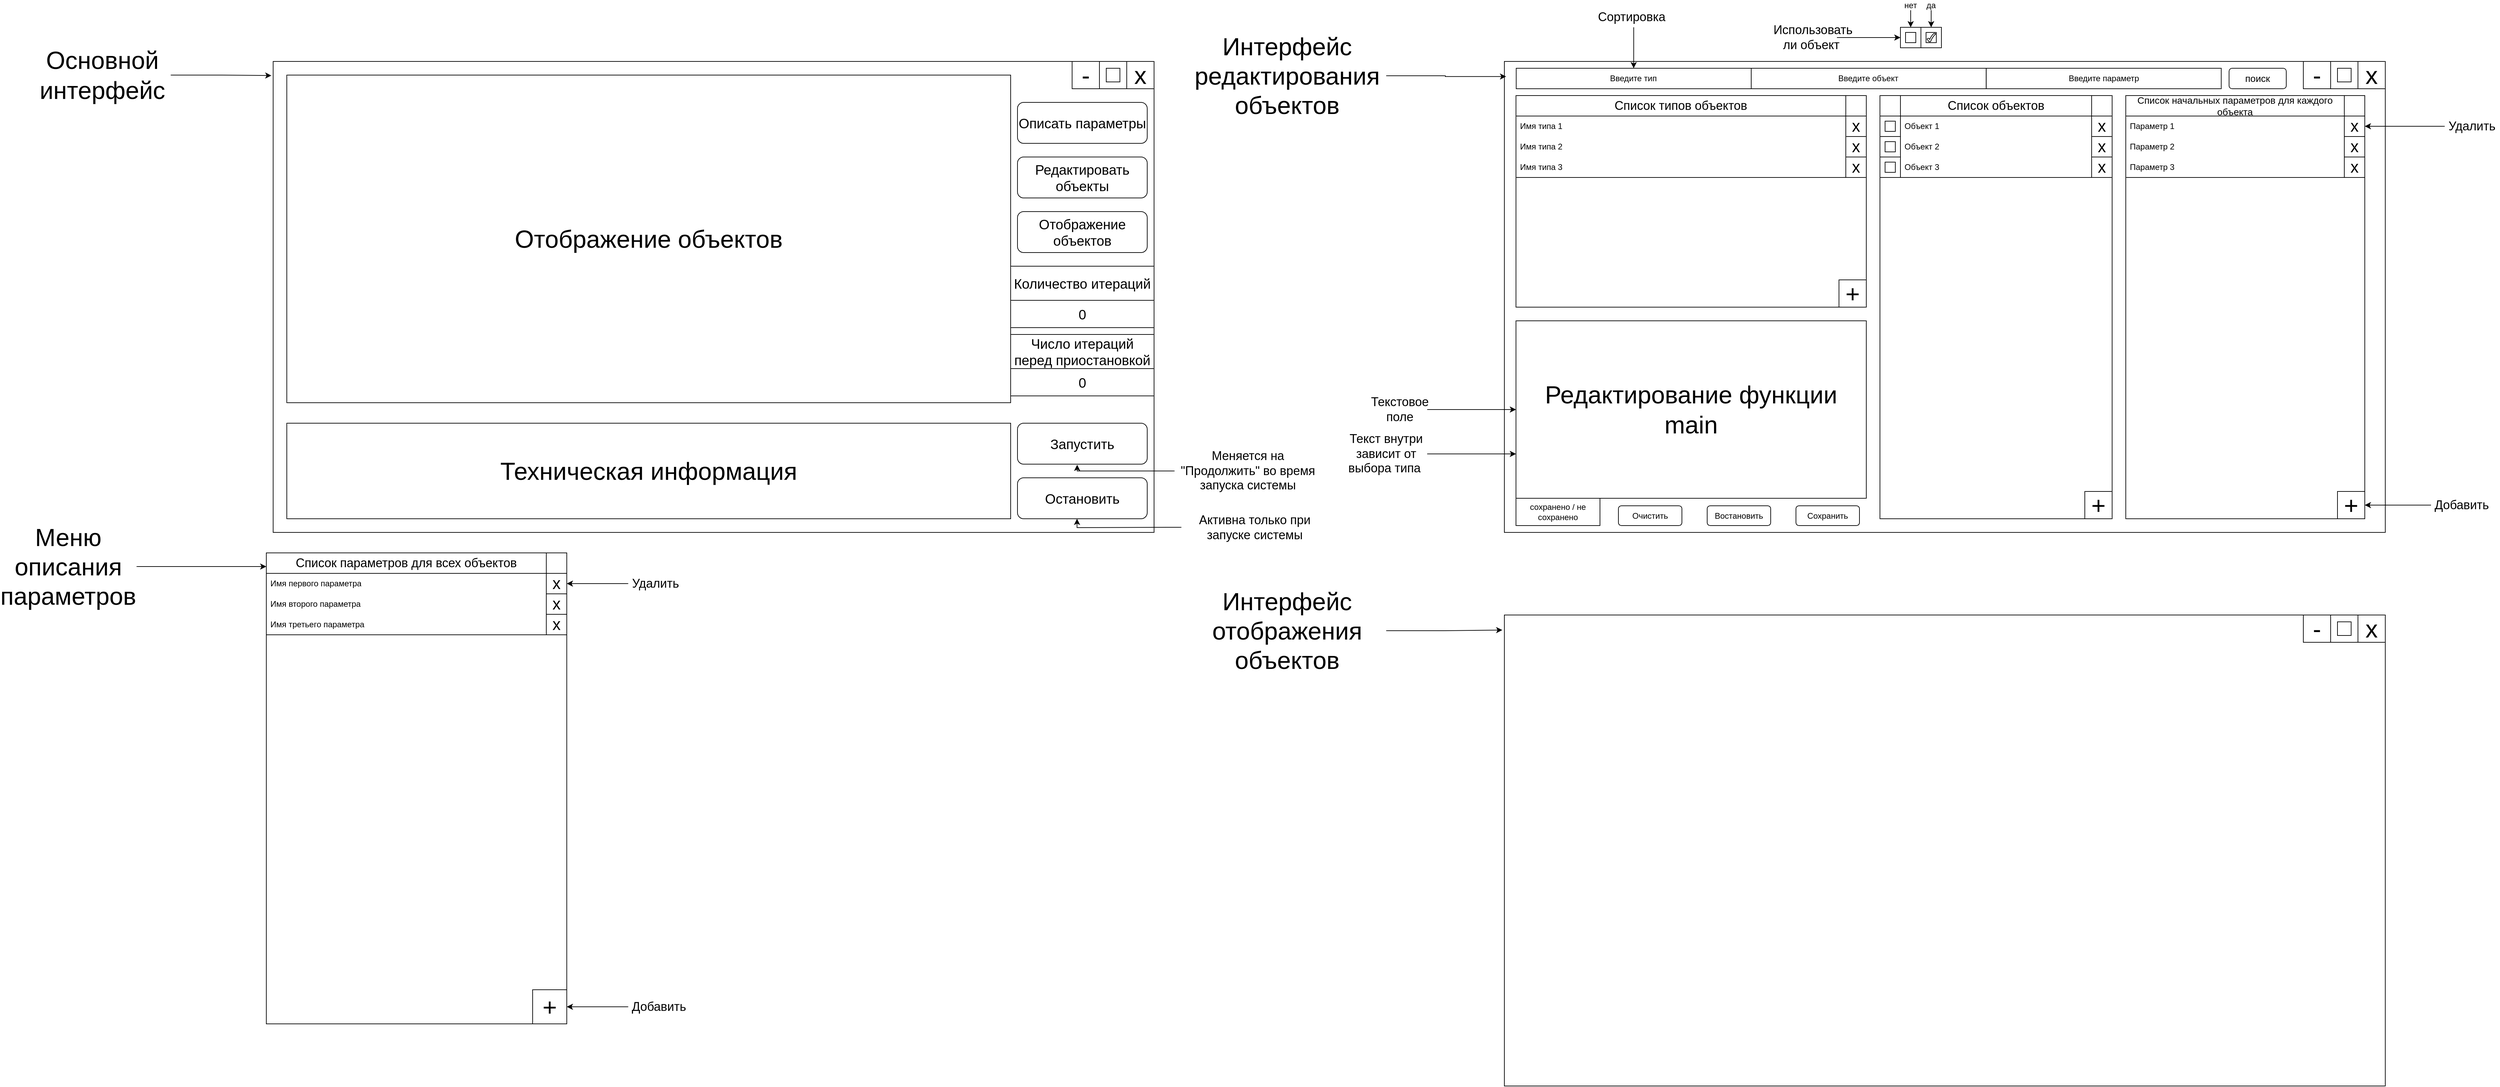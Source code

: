 <mxfile version="26.2.10">
  <diagram name="Страница — 1" id="D-lWrhjqLc9S67s6Voju">
    <mxGraphModel dx="2318" dy="774" grid="1" gridSize="10" guides="1" tooltips="1" connect="1" arrows="1" fold="1" page="1" pageScale="1" pageWidth="827" pageHeight="1169" math="0" shadow="0">
      <root>
        <mxCell id="0" />
        <mxCell id="1" parent="0" />
        <mxCell id="NePE-h_1Sk6IlCAuHnae-1" value="" style="rounded=0;whiteSpace=wrap;html=1;" parent="1" vertex="1">
          <mxGeometry x="220" y="100" width="1290" height="690" as="geometry" />
        </mxCell>
        <mxCell id="NePE-h_1Sk6IlCAuHnae-2" value="&lt;font style=&quot;font-size: 36px;&quot;&gt;Отображение объектов&lt;/font&gt;" style="rounded=0;whiteSpace=wrap;html=1;" parent="1" vertex="1">
          <mxGeometry x="240" y="120" width="1060" height="480" as="geometry" />
        </mxCell>
        <mxCell id="NePE-h_1Sk6IlCAuHnae-11" value="" style="group" parent="1" vertex="1" connectable="0">
          <mxGeometry x="1390" y="100" width="120" height="40" as="geometry" />
        </mxCell>
        <mxCell id="NePE-h_1Sk6IlCAuHnae-7" value="&lt;font style=&quot;font-size: 36px;&quot;&gt;х&lt;/font&gt;" style="rounded=0;whiteSpace=wrap;html=1;align=center;" parent="NePE-h_1Sk6IlCAuHnae-11" vertex="1">
          <mxGeometry x="80" width="40" height="40" as="geometry" />
        </mxCell>
        <mxCell id="NePE-h_1Sk6IlCAuHnae-8" value="" style="rounded=0;whiteSpace=wrap;html=1;align=center;" parent="NePE-h_1Sk6IlCAuHnae-11" vertex="1">
          <mxGeometry x="40" width="40" height="40" as="geometry" />
        </mxCell>
        <mxCell id="NePE-h_1Sk6IlCAuHnae-9" value="&lt;font style=&quot;font-size: 36px;&quot;&gt;-&lt;/font&gt;" style="rounded=0;whiteSpace=wrap;html=1;align=center;" parent="NePE-h_1Sk6IlCAuHnae-11" vertex="1">
          <mxGeometry width="40" height="40" as="geometry" />
        </mxCell>
        <mxCell id="NePE-h_1Sk6IlCAuHnae-10" value="" style="rounded=0;whiteSpace=wrap;html=1;align=center;" parent="NePE-h_1Sk6IlCAuHnae-11" vertex="1">
          <mxGeometry x="50" y="10" width="20" height="20" as="geometry" />
        </mxCell>
        <mxCell id="1PRl7FTFAPTUtKLuEqwz-1" value="&lt;font style=&quot;font-size: 20px;&quot;&gt;Редактировать объекты&lt;/font&gt;" style="rounded=1;whiteSpace=wrap;html=1;" parent="1" vertex="1">
          <mxGeometry x="1310" y="240" width="190" height="60" as="geometry" />
        </mxCell>
        <mxCell id="1PRl7FTFAPTUtKLuEqwz-2" value="&lt;font style=&quot;font-size: 20px;&quot;&gt;Описать параметры&lt;/font&gt;" style="rounded=1;whiteSpace=wrap;html=1;" parent="1" vertex="1">
          <mxGeometry x="1310" y="160" width="190" height="60" as="geometry" />
        </mxCell>
        <mxCell id="1PRl7FTFAPTUtKLuEqwz-4" value="&lt;span style=&quot;font-size: 20px;&quot;&gt;Остановить&lt;/span&gt;" style="rounded=1;whiteSpace=wrap;html=1;" parent="1" vertex="1">
          <mxGeometry x="1310" y="710" width="190" height="60" as="geometry" />
        </mxCell>
        <mxCell id="1PRl7FTFAPTUtKLuEqwz-8" value="&lt;font style=&quot;font-size: 36px;&quot;&gt;Техническая информация&lt;/font&gt;" style="rounded=0;whiteSpace=wrap;html=1;" parent="1" vertex="1">
          <mxGeometry x="240" y="630" width="1060" height="140" as="geometry" />
        </mxCell>
        <mxCell id="1PRl7FTFAPTUtKLuEqwz-34" value="" style="group" parent="1" vertex="1" connectable="0">
          <mxGeometry x="210" y="820" width="440" height="690" as="geometry" />
        </mxCell>
        <mxCell id="1PRl7FTFAPTUtKLuEqwz-9" value="" style="rounded=0;whiteSpace=wrap;html=1;" parent="1PRl7FTFAPTUtKLuEqwz-34" vertex="1">
          <mxGeometry width="440" height="690" as="geometry" />
        </mxCell>
        <mxCell id="1PRl7FTFAPTUtKLuEqwz-11" value="&lt;font style=&quot;font-size: 18px;&quot;&gt;Список параметров для всех объектов&lt;/font&gt;" style="swimlane;fontStyle=0;childLayout=stackLayout;horizontal=1;startSize=30;horizontalStack=0;resizeParent=1;resizeParentMax=0;resizeLast=0;collapsible=1;marginBottom=0;whiteSpace=wrap;html=1;" parent="1PRl7FTFAPTUtKLuEqwz-34" vertex="1">
          <mxGeometry width="410" height="120" as="geometry">
            <mxRectangle x="860" y="100" width="380" height="40" as="alternateBounds" />
          </mxGeometry>
        </mxCell>
        <mxCell id="1PRl7FTFAPTUtKLuEqwz-12" value="Имя первого параметра" style="text;strokeColor=none;fillColor=none;align=left;verticalAlign=middle;spacingLeft=4;spacingRight=4;overflow=hidden;points=[[0,0.5],[1,0.5]];portConstraint=eastwest;rotatable=0;whiteSpace=wrap;html=1;" parent="1PRl7FTFAPTUtKLuEqwz-11" vertex="1">
          <mxGeometry y="30" width="410" height="30" as="geometry" />
        </mxCell>
        <mxCell id="1PRl7FTFAPTUtKLuEqwz-13" value="Имя второго параметра" style="text;strokeColor=none;fillColor=none;align=left;verticalAlign=middle;spacingLeft=4;spacingRight=4;overflow=hidden;points=[[0,0.5],[1,0.5]];portConstraint=eastwest;rotatable=0;whiteSpace=wrap;html=1;" parent="1PRl7FTFAPTUtKLuEqwz-11" vertex="1">
          <mxGeometry y="60" width="410" height="30" as="geometry" />
        </mxCell>
        <mxCell id="1PRl7FTFAPTUtKLuEqwz-14" value="Имя третьего параметра" style="text;strokeColor=none;fillColor=none;align=left;verticalAlign=middle;spacingLeft=4;spacingRight=4;overflow=hidden;points=[[0,0.5],[1,0.5]];portConstraint=eastwest;rotatable=0;whiteSpace=wrap;html=1;" parent="1PRl7FTFAPTUtKLuEqwz-11" vertex="1">
          <mxGeometry y="90" width="410" height="30" as="geometry" />
        </mxCell>
        <mxCell id="1PRl7FTFAPTUtKLuEqwz-28" value="&lt;font style=&quot;font-size: 24px;&quot;&gt;х&lt;/font&gt;" style="rounded=0;whiteSpace=wrap;html=1;align=center;" parent="1PRl7FTFAPTUtKLuEqwz-34" vertex="1">
          <mxGeometry x="410" y="90" width="30" height="30" as="geometry" />
        </mxCell>
        <mxCell id="1PRl7FTFAPTUtKLuEqwz-30" value="&lt;font style=&quot;font-size: 24px;&quot;&gt;х&lt;/font&gt;" style="rounded=0;whiteSpace=wrap;html=1;align=center;" parent="1PRl7FTFAPTUtKLuEqwz-34" vertex="1">
          <mxGeometry x="410" y="60" width="30" height="30" as="geometry" />
        </mxCell>
        <mxCell id="1PRl7FTFAPTUtKLuEqwz-31" value="&lt;font style=&quot;font-size: 24px;&quot;&gt;х&lt;/font&gt;" style="rounded=0;whiteSpace=wrap;html=1;align=center;" parent="1PRl7FTFAPTUtKLuEqwz-34" vertex="1">
          <mxGeometry x="410" y="30" width="30" height="30" as="geometry" />
        </mxCell>
        <mxCell id="1PRl7FTFAPTUtKLuEqwz-33" value="&lt;font style=&quot;font-size: 36px;&quot;&gt;+&lt;/font&gt;" style="rounded=0;whiteSpace=wrap;html=1;align=center;" parent="1PRl7FTFAPTUtKLuEqwz-34" vertex="1">
          <mxGeometry x="390" y="640" width="50" height="50" as="geometry" />
        </mxCell>
        <mxCell id="1PRl7FTFAPTUtKLuEqwz-35" value="&lt;font style=&quot;font-size: 36px;&quot;&gt;Основной интерфейс&lt;/font&gt;" style="text;html=1;align=center;verticalAlign=middle;whiteSpace=wrap;rounded=0;" parent="1" vertex="1">
          <mxGeometry x="-130" y="45" width="200" height="150" as="geometry" />
        </mxCell>
        <mxCell id="1PRl7FTFAPTUtKLuEqwz-38" style="edgeStyle=orthogonalEdgeStyle;rounded=0;orthogonalLoop=1;jettySize=auto;html=1;entryX=0;entryY=0.167;entryDx=0;entryDy=0;entryPerimeter=0;" parent="1" source="1PRl7FTFAPTUtKLuEqwz-37" target="1PRl7FTFAPTUtKLuEqwz-11" edge="1">
          <mxGeometry relative="1" as="geometry">
            <mxPoint x="210.0" y="875" as="targetPoint" />
          </mxGeometry>
        </mxCell>
        <mxCell id="1PRl7FTFAPTUtKLuEqwz-37" value="&lt;font style=&quot;font-size: 36px;&quot;&gt;Меню описания параметров&lt;/font&gt;" style="text;html=1;align=center;verticalAlign=middle;whiteSpace=wrap;rounded=0;" parent="1" vertex="1">
          <mxGeometry x="-180" y="765" width="200" height="150" as="geometry" />
        </mxCell>
        <mxCell id="1PRl7FTFAPTUtKLuEqwz-39" style="edgeStyle=orthogonalEdgeStyle;rounded=0;orthogonalLoop=1;jettySize=auto;html=1;entryX=-0.002;entryY=0.03;entryDx=0;entryDy=0;entryPerimeter=0;" parent="1" source="1PRl7FTFAPTUtKLuEqwz-35" target="NePE-h_1Sk6IlCAuHnae-1" edge="1">
          <mxGeometry relative="1" as="geometry" />
        </mxCell>
        <mxCell id="1PRl7FTFAPTUtKLuEqwz-40" value="" style="group" parent="1" vertex="1" connectable="0">
          <mxGeometry x="2023" y="100" width="1290" height="770" as="geometry" />
        </mxCell>
        <mxCell id="NePE-h_1Sk6IlCAuHnae-3" value="" style="rounded=0;whiteSpace=wrap;html=1;" parent="1PRl7FTFAPTUtKLuEqwz-40" vertex="1">
          <mxGeometry width="1290" height="690" as="geometry" />
        </mxCell>
        <mxCell id="NePE-h_1Sk6IlCAuHnae-12" value="" style="group" parent="1PRl7FTFAPTUtKLuEqwz-40" vertex="1" connectable="0">
          <mxGeometry x="1170" width="120" height="40" as="geometry" />
        </mxCell>
        <mxCell id="NePE-h_1Sk6IlCAuHnae-13" value="&lt;font style=&quot;font-size: 36px;&quot;&gt;х&lt;/font&gt;" style="rounded=0;whiteSpace=wrap;html=1;align=center;" parent="NePE-h_1Sk6IlCAuHnae-12" vertex="1">
          <mxGeometry x="80" width="40" height="40" as="geometry" />
        </mxCell>
        <mxCell id="NePE-h_1Sk6IlCAuHnae-14" value="" style="rounded=0;whiteSpace=wrap;html=1;align=center;" parent="NePE-h_1Sk6IlCAuHnae-12" vertex="1">
          <mxGeometry x="40" width="40" height="40" as="geometry" />
        </mxCell>
        <mxCell id="NePE-h_1Sk6IlCAuHnae-15" value="&lt;font style=&quot;font-size: 36px;&quot;&gt;-&lt;/font&gt;" style="rounded=0;whiteSpace=wrap;html=1;align=center;" parent="NePE-h_1Sk6IlCAuHnae-12" vertex="1">
          <mxGeometry width="40" height="40" as="geometry" />
        </mxCell>
        <mxCell id="NePE-h_1Sk6IlCAuHnae-16" value="" style="rounded=0;whiteSpace=wrap;html=1;align=center;" parent="NePE-h_1Sk6IlCAuHnae-12" vertex="1">
          <mxGeometry x="50" y="10" width="20" height="20" as="geometry" />
        </mxCell>
        <mxCell id="VOtrUeMJQokVgE4UoooD-1" value="" style="rounded=0;whiteSpace=wrap;html=1;" vertex="1" parent="1PRl7FTFAPTUtKLuEqwz-40">
          <mxGeometry x="17" y="50" width="513" height="310" as="geometry" />
        </mxCell>
        <mxCell id="VOtrUeMJQokVgE4UoooD-2" value="&lt;font style=&quot;font-size: 36px;&quot;&gt;Редактирование функции main&lt;/font&gt;" style="rounded=0;whiteSpace=wrap;html=1;" vertex="1" parent="1PRl7FTFAPTUtKLuEqwz-40">
          <mxGeometry x="17" y="380" width="513" height="260" as="geometry" />
        </mxCell>
        <mxCell id="VOtrUeMJQokVgE4UoooD-3" value="" style="rounded=0;whiteSpace=wrap;html=1;" vertex="1" parent="1PRl7FTFAPTUtKLuEqwz-40">
          <mxGeometry x="550" y="50" width="340" height="620" as="geometry" />
        </mxCell>
        <mxCell id="VOtrUeMJQokVgE4UoooD-4" value="" style="rounded=0;whiteSpace=wrap;html=1;" vertex="1" parent="1PRl7FTFAPTUtKLuEqwz-40">
          <mxGeometry x="910" y="50" width="350" height="620" as="geometry" />
        </mxCell>
        <mxCell id="VOtrUeMJQokVgE4UoooD-5" value="&lt;font style=&quot;font-size: 18px;&quot;&gt;Список типов объектов&lt;/font&gt;" style="swimlane;fontStyle=0;childLayout=stackLayout;horizontal=1;startSize=30;horizontalStack=0;resizeParent=1;resizeParentMax=0;resizeLast=0;collapsible=1;marginBottom=0;whiteSpace=wrap;html=1;" vertex="1" parent="1PRl7FTFAPTUtKLuEqwz-40">
          <mxGeometry x="17" y="50" width="483" height="120" as="geometry" />
        </mxCell>
        <mxCell id="VOtrUeMJQokVgE4UoooD-7" value="Имя типа 1" style="text;strokeColor=none;fillColor=none;align=left;verticalAlign=middle;spacingLeft=4;spacingRight=4;overflow=hidden;points=[[0,0.5],[1,0.5]];portConstraint=eastwest;rotatable=0;whiteSpace=wrap;html=1;" vertex="1" parent="VOtrUeMJQokVgE4UoooD-5">
          <mxGeometry y="30" width="483" height="30" as="geometry" />
        </mxCell>
        <mxCell id="VOtrUeMJQokVgE4UoooD-8" value="Имя типа 2" style="text;strokeColor=none;fillColor=none;align=left;verticalAlign=middle;spacingLeft=4;spacingRight=4;overflow=hidden;points=[[0,0.5],[1,0.5]];portConstraint=eastwest;rotatable=0;whiteSpace=wrap;html=1;" vertex="1" parent="VOtrUeMJQokVgE4UoooD-5">
          <mxGeometry y="60" width="483" height="30" as="geometry" />
        </mxCell>
        <mxCell id="VOtrUeMJQokVgE4UoooD-9" value="Имя типа 3" style="text;strokeColor=none;fillColor=none;align=left;verticalAlign=middle;spacingLeft=4;spacingRight=4;overflow=hidden;points=[[0,0.5],[1,0.5]];portConstraint=eastwest;rotatable=0;whiteSpace=wrap;html=1;" vertex="1" parent="VOtrUeMJQokVgE4UoooD-5">
          <mxGeometry y="90" width="483" height="30" as="geometry" />
        </mxCell>
        <mxCell id="VOtrUeMJQokVgE4UoooD-20" value="&lt;font style=&quot;font-size: 36px;&quot;&gt;+&lt;/font&gt;" style="rounded=0;whiteSpace=wrap;html=1;align=center;" vertex="1" parent="1PRl7FTFAPTUtKLuEqwz-40">
          <mxGeometry x="490" y="320" width="40" height="40" as="geometry" />
        </mxCell>
        <mxCell id="VOtrUeMJQokVgE4UoooD-21" value="&lt;font style=&quot;font-size: 36px;&quot;&gt;+&lt;/font&gt;" style="rounded=0;whiteSpace=wrap;html=1;align=center;" vertex="1" parent="1PRl7FTFAPTUtKLuEqwz-40">
          <mxGeometry x="850" y="630" width="40" height="40" as="geometry" />
        </mxCell>
        <mxCell id="VOtrUeMJQokVgE4UoooD-22" value="&lt;font style=&quot;font-size: 36px;&quot;&gt;+&lt;/font&gt;" style="rounded=0;whiteSpace=wrap;html=1;align=center;" vertex="1" parent="1PRl7FTFAPTUtKLuEqwz-40">
          <mxGeometry x="1220" y="630" width="40" height="40" as="geometry" />
        </mxCell>
        <mxCell id="VOtrUeMJQokVgE4UoooD-33" value="&lt;font style=&quot;font-size: 24px;&quot;&gt;х&lt;/font&gt;" style="rounded=0;whiteSpace=wrap;html=1;align=center;" vertex="1" parent="1PRl7FTFAPTUtKLuEqwz-40">
          <mxGeometry x="500" y="80" width="30" height="30" as="geometry" />
        </mxCell>
        <mxCell id="VOtrUeMJQokVgE4UoooD-53" value="&lt;font style=&quot;font-size: 24px;&quot;&gt;х&lt;/font&gt;" style="rounded=0;whiteSpace=wrap;html=1;align=center;" vertex="1" parent="1PRl7FTFAPTUtKLuEqwz-40">
          <mxGeometry x="500" y="110" width="30" height="30" as="geometry" />
        </mxCell>
        <mxCell id="VOtrUeMJQokVgE4UoooD-54" value="&lt;font style=&quot;font-size: 24px;&quot;&gt;х&lt;/font&gt;" style="rounded=0;whiteSpace=wrap;html=1;align=center;" vertex="1" parent="1PRl7FTFAPTUtKLuEqwz-40">
          <mxGeometry x="500" y="140" width="30" height="30" as="geometry" />
        </mxCell>
        <mxCell id="VOtrUeMJQokVgE4UoooD-97" value="&lt;font style=&quot;font-size: 18px;&quot;&gt;Список объектов&lt;/font&gt;" style="swimlane;fontStyle=0;childLayout=stackLayout;horizontal=1;startSize=30;horizontalStack=0;resizeParent=1;resizeParentMax=0;resizeLast=0;collapsible=1;marginBottom=0;whiteSpace=wrap;html=1;" vertex="1" parent="1PRl7FTFAPTUtKLuEqwz-40">
          <mxGeometry x="580" y="50" width="280" height="120" as="geometry" />
        </mxCell>
        <mxCell id="VOtrUeMJQokVgE4UoooD-98" value="Объект 1" style="text;strokeColor=none;fillColor=none;align=left;verticalAlign=middle;spacingLeft=4;spacingRight=4;overflow=hidden;points=[[0,0.5],[1,0.5]];portConstraint=eastwest;rotatable=0;whiteSpace=wrap;html=1;" vertex="1" parent="VOtrUeMJQokVgE4UoooD-97">
          <mxGeometry y="30" width="280" height="30" as="geometry" />
        </mxCell>
        <mxCell id="VOtrUeMJQokVgE4UoooD-99" value="Объект 2" style="text;strokeColor=none;fillColor=none;align=left;verticalAlign=middle;spacingLeft=4;spacingRight=4;overflow=hidden;points=[[0,0.5],[1,0.5]];portConstraint=eastwest;rotatable=0;whiteSpace=wrap;html=1;" vertex="1" parent="VOtrUeMJQokVgE4UoooD-97">
          <mxGeometry y="60" width="280" height="30" as="geometry" />
        </mxCell>
        <mxCell id="VOtrUeMJQokVgE4UoooD-100" value="Объект 3" style="text;strokeColor=none;fillColor=none;align=left;verticalAlign=middle;spacingLeft=4;spacingRight=4;overflow=hidden;points=[[0,0.5],[1,0.5]];portConstraint=eastwest;rotatable=0;whiteSpace=wrap;html=1;" vertex="1" parent="VOtrUeMJQokVgE4UoooD-97">
          <mxGeometry y="90" width="280" height="30" as="geometry" />
        </mxCell>
        <mxCell id="VOtrUeMJQokVgE4UoooD-101" value="&lt;font style=&quot;font-size: 24px;&quot;&gt;х&lt;/font&gt;" style="rounded=0;whiteSpace=wrap;html=1;align=center;" vertex="1" parent="1PRl7FTFAPTUtKLuEqwz-40">
          <mxGeometry x="860" y="80" width="30" height="30" as="geometry" />
        </mxCell>
        <mxCell id="VOtrUeMJQokVgE4UoooD-102" value="&lt;font style=&quot;font-size: 24px;&quot;&gt;х&lt;/font&gt;" style="rounded=0;whiteSpace=wrap;html=1;align=center;" vertex="1" parent="1PRl7FTFAPTUtKLuEqwz-40">
          <mxGeometry x="860" y="110" width="30" height="30" as="geometry" />
        </mxCell>
        <mxCell id="VOtrUeMJQokVgE4UoooD-103" value="&lt;font style=&quot;font-size: 24px;&quot;&gt;х&lt;/font&gt;" style="rounded=0;whiteSpace=wrap;html=1;align=center;" vertex="1" parent="1PRl7FTFAPTUtKLuEqwz-40">
          <mxGeometry x="860" y="140" width="30" height="30" as="geometry" />
        </mxCell>
        <mxCell id="VOtrUeMJQokVgE4UoooD-104" value="&lt;font style=&quot;font-size: 14px;&quot;&gt;Список начальных параметров для каждого объекта&lt;/font&gt;" style="swimlane;fontStyle=0;childLayout=stackLayout;horizontal=1;startSize=30;horizontalStack=0;resizeParent=1;resizeParentMax=0;resizeLast=0;collapsible=1;marginBottom=0;whiteSpace=wrap;html=1;" vertex="1" parent="1PRl7FTFAPTUtKLuEqwz-40">
          <mxGeometry x="910" y="50" width="320" height="120" as="geometry" />
        </mxCell>
        <mxCell id="VOtrUeMJQokVgE4UoooD-105" value="Параметр 1" style="text;strokeColor=none;fillColor=none;align=left;verticalAlign=middle;spacingLeft=4;spacingRight=4;overflow=hidden;points=[[0,0.5],[1,0.5]];portConstraint=eastwest;rotatable=0;whiteSpace=wrap;html=1;" vertex="1" parent="VOtrUeMJQokVgE4UoooD-104">
          <mxGeometry y="30" width="320" height="30" as="geometry" />
        </mxCell>
        <mxCell id="VOtrUeMJQokVgE4UoooD-106" value="Параметр 2" style="text;strokeColor=none;fillColor=none;align=left;verticalAlign=middle;spacingLeft=4;spacingRight=4;overflow=hidden;points=[[0,0.5],[1,0.5]];portConstraint=eastwest;rotatable=0;whiteSpace=wrap;html=1;" vertex="1" parent="VOtrUeMJQokVgE4UoooD-104">
          <mxGeometry y="60" width="320" height="30" as="geometry" />
        </mxCell>
        <mxCell id="VOtrUeMJQokVgE4UoooD-107" value="Параметр 3" style="text;strokeColor=none;fillColor=none;align=left;verticalAlign=middle;spacingLeft=4;spacingRight=4;overflow=hidden;points=[[0,0.5],[1,0.5]];portConstraint=eastwest;rotatable=0;whiteSpace=wrap;html=1;" vertex="1" parent="VOtrUeMJQokVgE4UoooD-104">
          <mxGeometry y="90" width="320" height="30" as="geometry" />
        </mxCell>
        <mxCell id="VOtrUeMJQokVgE4UoooD-108" value="&lt;font style=&quot;font-size: 24px;&quot;&gt;х&lt;/font&gt;" style="rounded=0;whiteSpace=wrap;html=1;align=center;" vertex="1" parent="1PRl7FTFAPTUtKLuEqwz-40">
          <mxGeometry x="1230" y="80" width="30" height="30" as="geometry" />
        </mxCell>
        <mxCell id="VOtrUeMJQokVgE4UoooD-109" value="&lt;font style=&quot;font-size: 24px;&quot;&gt;х&lt;/font&gt;" style="rounded=0;whiteSpace=wrap;html=1;align=center;" vertex="1" parent="1PRl7FTFAPTUtKLuEqwz-40">
          <mxGeometry x="1230" y="110" width="30" height="30" as="geometry" />
        </mxCell>
        <mxCell id="VOtrUeMJQokVgE4UoooD-110" value="&lt;font style=&quot;font-size: 24px;&quot;&gt;х&lt;/font&gt;" style="rounded=0;whiteSpace=wrap;html=1;align=center;" vertex="1" parent="1PRl7FTFAPTUtKLuEqwz-40">
          <mxGeometry x="1230" y="140" width="30" height="30" as="geometry" />
        </mxCell>
        <mxCell id="VOtrUeMJQokVgE4UoooD-113" value="" style="group" vertex="1" connectable="0" parent="1PRl7FTFAPTUtKLuEqwz-40">
          <mxGeometry x="550" y="80" width="30" height="30" as="geometry" />
        </mxCell>
        <mxCell id="VOtrUeMJQokVgE4UoooD-111" value="" style="rounded=0;whiteSpace=wrap;html=1;align=center;" vertex="1" parent="VOtrUeMJQokVgE4UoooD-113">
          <mxGeometry width="30" height="30" as="geometry" />
        </mxCell>
        <mxCell id="VOtrUeMJQokVgE4UoooD-112" value="" style="rounded=0;whiteSpace=wrap;html=1;align=center;" vertex="1" parent="VOtrUeMJQokVgE4UoooD-113">
          <mxGeometry x="7.5" y="7.5" width="15" height="15" as="geometry" />
        </mxCell>
        <mxCell id="VOtrUeMJQokVgE4UoooD-115" value="" style="group" vertex="1" connectable="0" parent="1PRl7FTFAPTUtKLuEqwz-40">
          <mxGeometry x="550" y="110" width="30" height="30" as="geometry" />
        </mxCell>
        <mxCell id="VOtrUeMJQokVgE4UoooD-116" value="" style="rounded=0;whiteSpace=wrap;html=1;align=center;" vertex="1" parent="VOtrUeMJQokVgE4UoooD-115">
          <mxGeometry width="30" height="30" as="geometry" />
        </mxCell>
        <mxCell id="VOtrUeMJQokVgE4UoooD-117" value="" style="rounded=0;whiteSpace=wrap;html=1;align=center;" vertex="1" parent="VOtrUeMJQokVgE4UoooD-115">
          <mxGeometry x="7.5" y="7.5" width="15" height="15" as="geometry" />
        </mxCell>
        <mxCell id="VOtrUeMJQokVgE4UoooD-118" value="" style="group" vertex="1" connectable="0" parent="1PRl7FTFAPTUtKLuEqwz-40">
          <mxGeometry x="550" y="140" width="30" height="30" as="geometry" />
        </mxCell>
        <mxCell id="VOtrUeMJQokVgE4UoooD-119" value="" style="rounded=0;whiteSpace=wrap;html=1;align=center;" vertex="1" parent="VOtrUeMJQokVgE4UoooD-118">
          <mxGeometry width="30" height="30" as="geometry" />
        </mxCell>
        <mxCell id="VOtrUeMJQokVgE4UoooD-120" value="" style="rounded=0;whiteSpace=wrap;html=1;align=center;" vertex="1" parent="VOtrUeMJQokVgE4UoooD-118">
          <mxGeometry x="7.5" y="7.5" width="15" height="15" as="geometry" />
        </mxCell>
        <mxCell id="VOtrUeMJQokVgE4UoooD-160" value="Очистить" style="rounded=1;whiteSpace=wrap;html=1;" vertex="1" parent="1PRl7FTFAPTUtKLuEqwz-40">
          <mxGeometry x="167" y="651" width="93" height="29" as="geometry" />
        </mxCell>
        <mxCell id="VOtrUeMJQokVgE4UoooD-161" value="Востановить" style="rounded=1;whiteSpace=wrap;html=1;" vertex="1" parent="1PRl7FTFAPTUtKLuEqwz-40">
          <mxGeometry x="297" y="651" width="93" height="29" as="geometry" />
        </mxCell>
        <mxCell id="VOtrUeMJQokVgE4UoooD-162" value="Сохранить" style="rounded=1;whiteSpace=wrap;html=1;" vertex="1" parent="1PRl7FTFAPTUtKLuEqwz-40">
          <mxGeometry x="427" y="651" width="93" height="29" as="geometry" />
        </mxCell>
        <mxCell id="VOtrUeMJQokVgE4UoooD-185" value="" style="group" vertex="1" connectable="0" parent="1PRl7FTFAPTUtKLuEqwz-40">
          <mxGeometry x="155" y="10" width="990" height="30" as="geometry" />
        </mxCell>
        <mxCell id="VOtrUeMJQokVgE4UoooD-184" value="" style="group" vertex="1" connectable="0" parent="VOtrUeMJQokVgE4UoooD-185">
          <mxGeometry width="894.786" height="30" as="geometry" />
        </mxCell>
        <mxCell id="VOtrUeMJQokVgE4UoooD-182" value="" style="group" vertex="1" connectable="0" parent="VOtrUeMJQokVgE4UoooD-184">
          <mxGeometry width="757.126" height="30" as="geometry" />
        </mxCell>
        <mxCell id="VOtrUeMJQokVgE4UoooD-176" value="" style="group" vertex="1" connectable="0" parent="VOtrUeMJQokVgE4UoooD-182">
          <mxGeometry width="270.73" height="30" as="geometry" />
        </mxCell>
        <mxCell id="VOtrUeMJQokVgE4UoooD-177" value="Введите тип" style="rounded=0;whiteSpace=wrap;html=1;" vertex="1" parent="VOtrUeMJQokVgE4UoooD-176">
          <mxGeometry x="-137.659" width="344.148" height="30" as="geometry" />
        </mxCell>
        <mxCell id="VOtrUeMJQokVgE4UoooD-180" value="Введите объект" style="rounded=0;whiteSpace=wrap;html=1;" vertex="1" parent="VOtrUeMJQokVgE4UoooD-182">
          <mxGeometry x="206.489" width="344.148" height="30" as="geometry" />
        </mxCell>
        <mxCell id="VOtrUeMJQokVgE4UoooD-152" value="Введите параметр" style="rounded=0;whiteSpace=wrap;html=1;" vertex="1" parent="VOtrUeMJQokVgE4UoooD-184">
          <mxGeometry x="550.637" width="344.148" height="30" as="geometry" />
        </mxCell>
        <mxCell id="VOtrUeMJQokVgE4UoooD-181" value="&lt;font style=&quot;font-size: 14px;&quot;&gt;поиск&lt;/font&gt;" style="rounded=1;whiteSpace=wrap;html=1;" vertex="1" parent="VOtrUeMJQokVgE4UoooD-185">
          <mxGeometry x="906.257" width="83.743" height="30" as="geometry" />
        </mxCell>
        <mxCell id="VOtrUeMJQokVgE4UoooD-189" value="сохранено / не сохранено" style="rounded=0;whiteSpace=wrap;html=1;" vertex="1" parent="1PRl7FTFAPTUtKLuEqwz-40">
          <mxGeometry x="17" y="640" width="123" height="40" as="geometry" />
        </mxCell>
        <mxCell id="1PRl7FTFAPTUtKLuEqwz-41" value="&lt;font style=&quot;font-size: 36px;&quot;&gt;Интерфейс редактирования объектов&lt;/font&gt;" style="text;html=1;align=center;verticalAlign=middle;whiteSpace=wrap;rounded=0;" parent="1" vertex="1">
          <mxGeometry x="1560" y="46" width="290" height="150" as="geometry" />
        </mxCell>
        <mxCell id="1PRl7FTFAPTUtKLuEqwz-42" style="edgeStyle=orthogonalEdgeStyle;rounded=0;orthogonalLoop=1;jettySize=auto;html=1;entryX=0.002;entryY=0.032;entryDx=0;entryDy=0;entryPerimeter=0;" parent="1" source="1PRl7FTFAPTUtKLuEqwz-41" target="NePE-h_1Sk6IlCAuHnae-3" edge="1">
          <mxGeometry relative="1" as="geometry" />
        </mxCell>
        <mxCell id="1PRl7FTFAPTUtKLuEqwz-43" value="&lt;font style=&quot;font-size: 20px;&quot;&gt;Запустить&lt;/font&gt;" style="rounded=1;whiteSpace=wrap;html=1;" parent="1" vertex="1">
          <mxGeometry x="1310" y="630" width="190" height="60" as="geometry" />
        </mxCell>
        <mxCell id="1PRl7FTFAPTUtKLuEqwz-44" value="&lt;font style=&quot;font-size: 18px;&quot;&gt;Меняется на &quot;Продолжить&quot; во время запуска системы&lt;/font&gt;" style="text;html=1;align=center;verticalAlign=middle;whiteSpace=wrap;rounded=0;" parent="1" vertex="1">
          <mxGeometry x="1540" y="677.5" width="215" height="45" as="geometry" />
        </mxCell>
        <mxCell id="1PRl7FTFAPTUtKLuEqwz-46" style="edgeStyle=orthogonalEdgeStyle;rounded=0;orthogonalLoop=1;jettySize=auto;html=1;entryX=0.46;entryY=1.015;entryDx=0;entryDy=0;entryPerimeter=0;" parent="1" source="1PRl7FTFAPTUtKLuEqwz-44" target="1PRl7FTFAPTUtKLuEqwz-43" edge="1">
          <mxGeometry relative="1" as="geometry">
            <Array as="points">
              <mxPoint x="1397" y="700" />
            </Array>
          </mxGeometry>
        </mxCell>
        <mxCell id="1PRl7FTFAPTUtKLuEqwz-47" value="&lt;span style=&quot;font-size: 18px;&quot;&gt;Активна только при запуске системы&lt;/span&gt;" style="text;html=1;align=center;verticalAlign=middle;whiteSpace=wrap;rounded=0;" parent="1" vertex="1">
          <mxGeometry x="1550" y="760" width="215" height="45" as="geometry" />
        </mxCell>
        <mxCell id="1PRl7FTFAPTUtKLuEqwz-48" style="edgeStyle=orthogonalEdgeStyle;rounded=0;orthogonalLoop=1;jettySize=auto;html=1;entryX=0.459;entryY=1;entryDx=0;entryDy=0;entryPerimeter=0;" parent="1" source="1PRl7FTFAPTUtKLuEqwz-47" target="1PRl7FTFAPTUtKLuEqwz-4" edge="1">
          <mxGeometry relative="1" as="geometry">
            <Array as="points">
              <mxPoint x="1530" y="783" />
              <mxPoint x="1397" y="783" />
            </Array>
          </mxGeometry>
        </mxCell>
        <mxCell id="1PRl7FTFAPTUtKLuEqwz-58" value="" style="group" parent="1" vertex="1" connectable="0">
          <mxGeometry x="1300" y="500" width="210" height="90" as="geometry" />
        </mxCell>
        <mxCell id="1PRl7FTFAPTUtKLuEqwz-55" value="" style="group" parent="1PRl7FTFAPTUtKLuEqwz-58" vertex="1" connectable="0">
          <mxGeometry width="210" height="80" as="geometry" />
        </mxCell>
        <mxCell id="1PRl7FTFAPTUtKLuEqwz-57" value="&lt;span style=&quot;font-size: 20px;&quot;&gt;Число итераций перед приостановкой&lt;/span&gt;" style="rounded=0;whiteSpace=wrap;html=1;" parent="1PRl7FTFAPTUtKLuEqwz-55" vertex="1">
          <mxGeometry width="210" height="50" as="geometry" />
        </mxCell>
        <mxCell id="1PRl7FTFAPTUtKLuEqwz-56" value="&lt;font style=&quot;font-size: 20px;&quot;&gt;0&lt;/font&gt;" style="rounded=0;whiteSpace=wrap;html=1;" parent="1PRl7FTFAPTUtKLuEqwz-58" vertex="1">
          <mxGeometry y="50" width="210" height="40" as="geometry" />
        </mxCell>
        <mxCell id="1PRl7FTFAPTUtKLuEqwz-59" value="" style="group" parent="1" vertex="1" connectable="0">
          <mxGeometry x="1300" y="400" width="210" height="90" as="geometry" />
        </mxCell>
        <mxCell id="1PRl7FTFAPTUtKLuEqwz-54" value="" style="group" parent="1PRl7FTFAPTUtKLuEqwz-59" vertex="1" connectable="0">
          <mxGeometry width="210" height="50" as="geometry" />
        </mxCell>
        <mxCell id="1PRl7FTFAPTUtKLuEqwz-52" value="&lt;font style=&quot;font-size: 20px;&quot;&gt;Количество итераций&lt;/font&gt;" style="rounded=0;whiteSpace=wrap;html=1;" parent="1PRl7FTFAPTUtKLuEqwz-54" vertex="1">
          <mxGeometry width="210" height="50" as="geometry" />
        </mxCell>
        <mxCell id="1PRl7FTFAPTUtKLuEqwz-50" value="&lt;font style=&quot;font-size: 20px;&quot;&gt;0&lt;/font&gt;" style="rounded=0;whiteSpace=wrap;html=1;" parent="1PRl7FTFAPTUtKLuEqwz-59" vertex="1">
          <mxGeometry y="50" width="210" height="40" as="geometry" />
        </mxCell>
        <mxCell id="1PRl7FTFAPTUtKLuEqwz-60" value="&lt;font style=&quot;font-size: 20px;&quot;&gt;&lt;font style=&quot;&quot;&gt;Отображение &lt;/font&gt;&lt;font style=&quot;&quot;&gt;объектов&lt;/font&gt;&lt;/font&gt;" style="rounded=1;whiteSpace=wrap;html=1;" parent="1" vertex="1">
          <mxGeometry x="1310" y="320" width="190" height="60" as="geometry" />
        </mxCell>
        <mxCell id="1PRl7FTFAPTUtKLuEqwz-63" value="" style="group" parent="1" vertex="1" connectable="0">
          <mxGeometry x="2023" y="911" width="1290" height="690" as="geometry" />
        </mxCell>
        <mxCell id="1PRl7FTFAPTUtKLuEqwz-64" value="" style="rounded=0;whiteSpace=wrap;html=1;" parent="1PRl7FTFAPTUtKLuEqwz-63" vertex="1">
          <mxGeometry width="1290" height="690" as="geometry" />
        </mxCell>
        <mxCell id="1PRl7FTFAPTUtKLuEqwz-65" value="" style="group" parent="1PRl7FTFAPTUtKLuEqwz-63" vertex="1" connectable="0">
          <mxGeometry x="1170" width="120" height="40" as="geometry" />
        </mxCell>
        <mxCell id="1PRl7FTFAPTUtKLuEqwz-66" value="&lt;font style=&quot;font-size: 36px;&quot;&gt;х&lt;/font&gt;" style="rounded=0;whiteSpace=wrap;html=1;align=center;" parent="1PRl7FTFAPTUtKLuEqwz-65" vertex="1">
          <mxGeometry x="80" width="40" height="40" as="geometry" />
        </mxCell>
        <mxCell id="1PRl7FTFAPTUtKLuEqwz-67" value="" style="rounded=0;whiteSpace=wrap;html=1;align=center;" parent="1PRl7FTFAPTUtKLuEqwz-65" vertex="1">
          <mxGeometry x="40" width="40" height="40" as="geometry" />
        </mxCell>
        <mxCell id="1PRl7FTFAPTUtKLuEqwz-68" value="&lt;font style=&quot;font-size: 36px;&quot;&gt;-&lt;/font&gt;" style="rounded=0;whiteSpace=wrap;html=1;align=center;" parent="1PRl7FTFAPTUtKLuEqwz-65" vertex="1">
          <mxGeometry width="40" height="40" as="geometry" />
        </mxCell>
        <mxCell id="1PRl7FTFAPTUtKLuEqwz-69" value="" style="rounded=0;whiteSpace=wrap;html=1;align=center;" parent="1PRl7FTFAPTUtKLuEqwz-65" vertex="1">
          <mxGeometry x="50" y="10" width="20" height="20" as="geometry" />
        </mxCell>
        <mxCell id="1PRl7FTFAPTUtKLuEqwz-70" value="&lt;font style=&quot;font-size: 36px;&quot;&gt;Интерфейс отображения объектов&lt;/font&gt;" style="text;html=1;align=center;verticalAlign=middle;whiteSpace=wrap;rounded=0;" parent="1" vertex="1">
          <mxGeometry x="1560" y="859" width="290" height="150" as="geometry" />
        </mxCell>
        <mxCell id="1PRl7FTFAPTUtKLuEqwz-71" style="edgeStyle=orthogonalEdgeStyle;rounded=0;orthogonalLoop=1;jettySize=auto;html=1;fontFamily=Helvetica;fontSize=12;fontColor=default;" parent="1" source="1PRl7FTFAPTUtKLuEqwz-70" edge="1">
          <mxGeometry relative="1" as="geometry">
            <mxPoint x="2020" y="933" as="targetPoint" />
          </mxGeometry>
        </mxCell>
        <mxCell id="VOtrUeMJQokVgE4UoooD-121" value="" style="group" vertex="1" connectable="0" parent="1">
          <mxGeometry x="2603" y="50" width="30" height="30" as="geometry" />
        </mxCell>
        <mxCell id="VOtrUeMJQokVgE4UoooD-122" value="" style="rounded=0;whiteSpace=wrap;html=1;align=center;" vertex="1" parent="VOtrUeMJQokVgE4UoooD-121">
          <mxGeometry width="30" height="30" as="geometry" />
        </mxCell>
        <mxCell id="VOtrUeMJQokVgE4UoooD-123" value="" style="rounded=0;whiteSpace=wrap;html=1;align=center;" vertex="1" parent="VOtrUeMJQokVgE4UoooD-121">
          <mxGeometry x="7.5" y="7.5" width="15" height="15" as="geometry" />
        </mxCell>
        <mxCell id="VOtrUeMJQokVgE4UoooD-126" style="edgeStyle=orthogonalEdgeStyle;rounded=0;orthogonalLoop=1;jettySize=auto;html=1;entryX=0;entryY=0.5;entryDx=0;entryDy=0;" edge="1" parent="1" source="VOtrUeMJQokVgE4UoooD-125" target="VOtrUeMJQokVgE4UoooD-122">
          <mxGeometry relative="1" as="geometry">
            <mxPoint x="2580" y="60" as="targetPoint" />
          </mxGeometry>
        </mxCell>
        <mxCell id="VOtrUeMJQokVgE4UoooD-125" value="&lt;font style=&quot;font-size: 18px;&quot;&gt;Использовать ли объект&amp;nbsp;&lt;/font&gt;" style="text;html=1;align=center;verticalAlign=middle;whiteSpace=wrap;rounded=0;" vertex="1" parent="1">
          <mxGeometry x="2440" y="45" width="70" height="40" as="geometry" />
        </mxCell>
        <mxCell id="VOtrUeMJQokVgE4UoooD-128" style="edgeStyle=orthogonalEdgeStyle;rounded=0;orthogonalLoop=1;jettySize=auto;html=1;entryX=1;entryY=0.5;entryDx=0;entryDy=0;" edge="1" parent="1" source="VOtrUeMJQokVgE4UoooD-127" target="1PRl7FTFAPTUtKLuEqwz-31">
          <mxGeometry relative="1" as="geometry" />
        </mxCell>
        <mxCell id="VOtrUeMJQokVgE4UoooD-127" value="&lt;font style=&quot;font-size: 18px;&quot;&gt;Удалить&lt;/font&gt;" style="text;html=1;align=center;verticalAlign=middle;whiteSpace=wrap;rounded=0;" vertex="1" parent="1">
          <mxGeometry x="740" y="850" width="80" height="30" as="geometry" />
        </mxCell>
        <mxCell id="VOtrUeMJQokVgE4UoooD-132" style="edgeStyle=orthogonalEdgeStyle;rounded=0;orthogonalLoop=1;jettySize=auto;html=1;" edge="1" parent="1" source="VOtrUeMJQokVgE4UoooD-131" target="1PRl7FTFAPTUtKLuEqwz-33">
          <mxGeometry relative="1" as="geometry" />
        </mxCell>
        <mxCell id="VOtrUeMJQokVgE4UoooD-131" value="&lt;font style=&quot;font-size: 18px;&quot;&gt;Добавить&lt;/font&gt;" style="text;html=1;align=center;verticalAlign=middle;whiteSpace=wrap;rounded=0;" vertex="1" parent="1">
          <mxGeometry x="740" y="1460" width="90" height="50" as="geometry" />
        </mxCell>
        <mxCell id="VOtrUeMJQokVgE4UoooD-137" value="" style="group" vertex="1" connectable="0" parent="1">
          <mxGeometry x="2633" y="50" width="30" height="30" as="geometry" />
        </mxCell>
        <mxCell id="VOtrUeMJQokVgE4UoooD-138" value="" style="rounded=0;whiteSpace=wrap;html=1;align=center;" vertex="1" parent="VOtrUeMJQokVgE4UoooD-137">
          <mxGeometry width="30" height="30" as="geometry" />
        </mxCell>
        <mxCell id="VOtrUeMJQokVgE4UoooD-139" value="" style="rounded=0;whiteSpace=wrap;html=1;align=center;" vertex="1" parent="VOtrUeMJQokVgE4UoooD-137">
          <mxGeometry x="7.5" y="7.5" width="15" height="15" as="geometry" />
        </mxCell>
        <mxCell id="VOtrUeMJQokVgE4UoooD-141" value="" style="verticalLabelPosition=bottom;verticalAlign=top;html=1;shape=mxgraph.basic.tick" vertex="1" parent="VOtrUeMJQokVgE4UoooD-137">
          <mxGeometry x="9" y="8.75" width="12.5" height="12.5" as="geometry" />
        </mxCell>
        <mxCell id="VOtrUeMJQokVgE4UoooD-143" style="edgeStyle=orthogonalEdgeStyle;rounded=0;orthogonalLoop=1;jettySize=auto;html=1;entryX=0.5;entryY=0;entryDx=0;entryDy=0;" edge="1" parent="1" source="VOtrUeMJQokVgE4UoooD-142" target="VOtrUeMJQokVgE4UoooD-122">
          <mxGeometry relative="1" as="geometry" />
        </mxCell>
        <mxCell id="VOtrUeMJQokVgE4UoooD-142" value="нет" style="text;html=1;align=center;verticalAlign=middle;whiteSpace=wrap;rounded=0;" vertex="1" parent="1">
          <mxGeometry x="2597" y="10" width="42" height="15" as="geometry" />
        </mxCell>
        <mxCell id="VOtrUeMJQokVgE4UoooD-145" style="edgeStyle=orthogonalEdgeStyle;rounded=0;orthogonalLoop=1;jettySize=auto;html=1;entryX=0.5;entryY=0;entryDx=0;entryDy=0;" edge="1" parent="1" source="VOtrUeMJQokVgE4UoooD-144" target="VOtrUeMJQokVgE4UoooD-138">
          <mxGeometry relative="1" as="geometry" />
        </mxCell>
        <mxCell id="VOtrUeMJQokVgE4UoooD-144" value="да" style="text;html=1;align=center;verticalAlign=middle;whiteSpace=wrap;rounded=0;" vertex="1" parent="1">
          <mxGeometry x="2627" y="10" width="42" height="15" as="geometry" />
        </mxCell>
        <mxCell id="VOtrUeMJQokVgE4UoooD-147" style="edgeStyle=orthogonalEdgeStyle;rounded=0;orthogonalLoop=1;jettySize=auto;html=1;" edge="1" parent="1" source="VOtrUeMJQokVgE4UoooD-146" target="VOtrUeMJQokVgE4UoooD-2">
          <mxGeometry relative="1" as="geometry" />
        </mxCell>
        <mxCell id="VOtrUeMJQokVgE4UoooD-146" value="&lt;font style=&quot;font-size: 18px;&quot;&gt;Текстовое поле&lt;/font&gt;" style="text;html=1;align=center;verticalAlign=middle;whiteSpace=wrap;rounded=0;" vertex="1" parent="1">
          <mxGeometry x="1830" y="595" width="80" height="30" as="geometry" />
        </mxCell>
        <mxCell id="VOtrUeMJQokVgE4UoooD-149" style="edgeStyle=orthogonalEdgeStyle;rounded=0;orthogonalLoop=1;jettySize=auto;html=1;entryX=1;entryY=0.5;entryDx=0;entryDy=0;" edge="1" parent="1" source="VOtrUeMJQokVgE4UoooD-148" target="VOtrUeMJQokVgE4UoooD-22">
          <mxGeometry relative="1" as="geometry" />
        </mxCell>
        <mxCell id="VOtrUeMJQokVgE4UoooD-148" value="&lt;font style=&quot;font-size: 18px;&quot;&gt;Добавить&lt;/font&gt;" style="text;html=1;align=center;verticalAlign=middle;whiteSpace=wrap;rounded=0;" vertex="1" parent="1">
          <mxGeometry x="3380" y="735" width="90" height="30" as="geometry" />
        </mxCell>
        <mxCell id="VOtrUeMJQokVgE4UoooD-151" style="edgeStyle=orthogonalEdgeStyle;rounded=0;orthogonalLoop=1;jettySize=auto;html=1;entryX=1;entryY=0.5;entryDx=0;entryDy=0;" edge="1" parent="1" source="VOtrUeMJQokVgE4UoooD-150" target="VOtrUeMJQokVgE4UoooD-108">
          <mxGeometry relative="1" as="geometry" />
        </mxCell>
        <mxCell id="VOtrUeMJQokVgE4UoooD-150" value="&lt;font style=&quot;font-size: 18px;&quot;&gt;Удалить&lt;/font&gt;" style="text;html=1;align=center;verticalAlign=middle;whiteSpace=wrap;rounded=0;" vertex="1" parent="1">
          <mxGeometry x="3400" y="180" width="80" height="30" as="geometry" />
        </mxCell>
        <mxCell id="VOtrUeMJQokVgE4UoooD-164" style="edgeStyle=orthogonalEdgeStyle;rounded=0;orthogonalLoop=1;jettySize=auto;html=1;entryX=0;entryY=0.75;entryDx=0;entryDy=0;" edge="1" parent="1" source="VOtrUeMJQokVgE4UoooD-163" target="VOtrUeMJQokVgE4UoooD-2">
          <mxGeometry relative="1" as="geometry" />
        </mxCell>
        <mxCell id="VOtrUeMJQokVgE4UoooD-163" value="&lt;font style=&quot;font-size: 18px;&quot;&gt;Текст внутри зависит от выбора типа&amp;nbsp;&lt;/font&gt;" style="text;html=1;align=center;verticalAlign=middle;whiteSpace=wrap;rounded=0;" vertex="1" parent="1">
          <mxGeometry x="1790" y="660" width="120" height="30" as="geometry" />
        </mxCell>
        <mxCell id="VOtrUeMJQokVgE4UoooD-188" style="edgeStyle=orthogonalEdgeStyle;rounded=0;orthogonalLoop=1;jettySize=auto;html=1;" edge="1" parent="1" source="VOtrUeMJQokVgE4UoooD-187" target="VOtrUeMJQokVgE4UoooD-177">
          <mxGeometry relative="1" as="geometry" />
        </mxCell>
        <mxCell id="VOtrUeMJQokVgE4UoooD-187" value="&lt;font style=&quot;font-size: 18px;&quot;&gt;Сортировка&amp;nbsp;&lt;/font&gt;" style="text;html=1;align=center;verticalAlign=middle;whiteSpace=wrap;rounded=0;" vertex="1" parent="1">
          <mxGeometry x="2182.41" y="20" width="60" height="30" as="geometry" />
        </mxCell>
      </root>
    </mxGraphModel>
  </diagram>
</mxfile>
